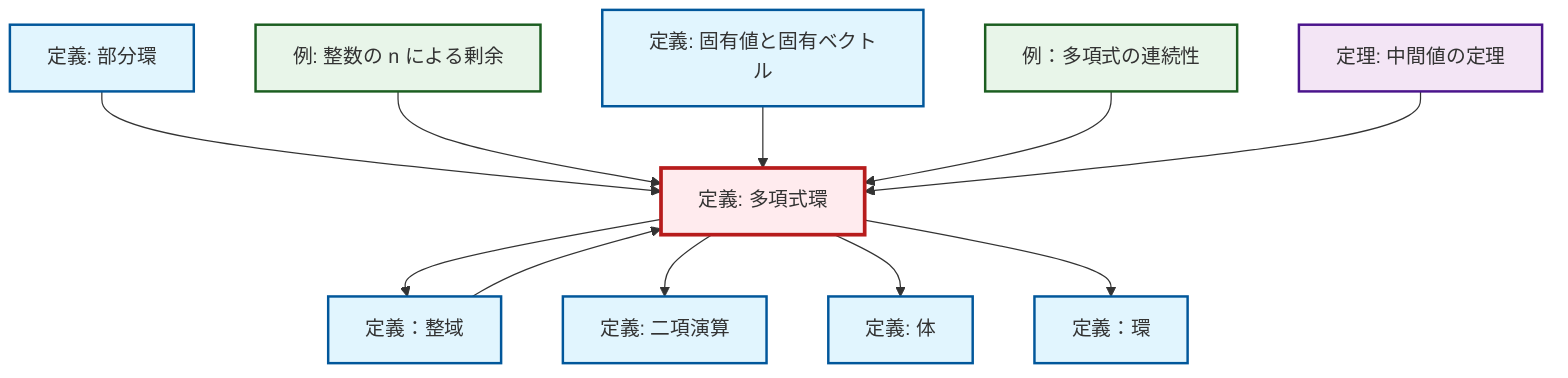 graph TD
    classDef definition fill:#e1f5fe,stroke:#01579b,stroke-width:2px
    classDef theorem fill:#f3e5f5,stroke:#4a148c,stroke-width:2px
    classDef axiom fill:#fff3e0,stroke:#e65100,stroke-width:2px
    classDef example fill:#e8f5e9,stroke:#1b5e20,stroke-width:2px
    classDef current fill:#ffebee,stroke:#b71c1c,stroke-width:3px
    ex-polynomial-continuity["例：多項式の連続性"]:::example
    thm-intermediate-value["定理: 中間値の定理"]:::theorem
    def-eigenvalue-eigenvector["定義: 固有値と固有ベクトル"]:::definition
    ex-quotient-integers-mod-n["例: 整数の n による剰余"]:::example
    def-subring["定義: 部分環"]:::definition
    def-integral-domain["定義：整域"]:::definition
    def-polynomial-ring["定義: 多項式環"]:::definition
    def-ring["定義：環"]:::definition
    def-field["定義: 体"]:::definition
    def-binary-operation["定義: 二項演算"]:::definition
    def-subring --> def-polynomial-ring
    ex-quotient-integers-mod-n --> def-polynomial-ring
    def-polynomial-ring --> def-integral-domain
    def-eigenvalue-eigenvector --> def-polynomial-ring
    ex-polynomial-continuity --> def-polynomial-ring
    thm-intermediate-value --> def-polynomial-ring
    def-polynomial-ring --> def-binary-operation
    def-integral-domain --> def-polynomial-ring
    def-polynomial-ring --> def-field
    def-polynomial-ring --> def-ring
    class def-polynomial-ring current